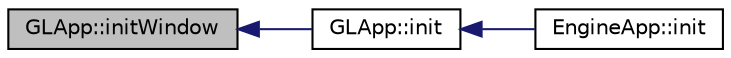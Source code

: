 digraph "GLApp::initWindow"
{
  edge [fontname="Helvetica",fontsize="10",labelfontname="Helvetica",labelfontsize="10"];
  node [fontname="Helvetica",fontsize="10",shape=record];
  rankdir="LR";
  Node28 [label="GLApp::initWindow",height=0.2,width=0.4,color="black", fillcolor="grey75", style="filled", fontcolor="black"];
  Node28 -> Node29 [dir="back",color="midnightblue",fontsize="10",style="solid",fontname="Helvetica"];
  Node29 [label="GLApp::init",height=0.2,width=0.4,color="black", fillcolor="white", style="filled",URL="$class_g_l_app.html#ade21418ff265aa1efc92419eb7bb2c8a"];
  Node29 -> Node30 [dir="back",color="midnightblue",fontsize="10",style="solid",fontname="Helvetica"];
  Node30 [label="EngineApp::init",height=0.2,width=0.4,color="black", fillcolor="white", style="filled",URL="$class_engine_app.html#a098c2dcd565dce933bb43e7fca12de5e",tooltip="all initialization for engine, for example, buildGeometryBuffers, buildUniformBuffers, will be done here. "];
}
